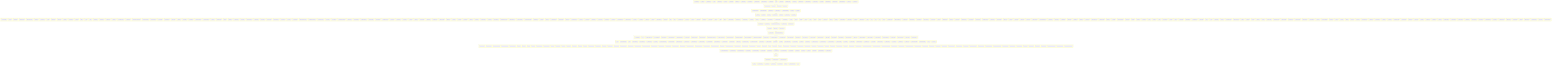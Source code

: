 graph LR
subgraph mapper.py
__mapper_py_collect_files["collect_files"]
__mapper_py_extract_python_functions["extract_python_functions"]
__mapper_py_extract_js_functions["extract_js_functions"]
__mapper_py_find_function_usages["find_function_usages"]
__mapper_py_find_file_dependencies["find_file_dependencies"]
__mapper_py_sanitize_id["sanitize_id"]
__mapper_py_generate_mermaid_subgraphs["generate_mermaid_subgraphs"]
__mapper_py_main["main"]
end
subgraph constants.py
__backend_constants_py_normalize_muscle_group["normalize_muscle_group"]
__backend_constants_py_normalize_muscle_groups["normalize_muscle_groups"]
__backend_constants_py_exercise_matches_focus_area["exercise_matches_focus_area"]
end
subgraph database.py
__backend_database_py_get_db["get_db"]
end
subgraph equipment_service.py
__backend_equipment_service_py__calculate_resistance_combinations["_calculate_resistance_combinations"]
__backend_equipment_service_py_get_available_bench_types["get_available_bench_types"]
__backend_equipment_service_py_get_available_equipment_types["get_available_equipment_types"]
__backend_equipment_service_py_get_available_weights["get_available_weights"]
__backend_equipment_service_py__calculate_plate_combinations["_calculate_plate_combinations"]
__backend_equipment_service_py_can_perform_exercise["can_perform_exercise"]
__backend_equipment_service_py_get_equipment_setup["get_equipment_setup"]
__backend_equipment_service_py__get_resistance_setup["_get_resistance_setup"]
__backend_equipment_service_py__find_resistance_combination["_find_resistance_combination"]
__backend_equipment_service_py__get_dumbbell_setup["_get_dumbbell_setup"]
__backend_equipment_service_py__get_barbell_setup["_get_barbell_setup"]
__backend_equipment_service_py_get_plate_layout["get_plate_layout"]
__backend_equipment_service_py__barbell_layout["_barbell_layout"]
__backend_equipment_service_py__dumbbell_layout["_dumbbell_layout"]
__backend_equipment_service_py__optimize_plate_distribution["_optimize_plate_distribution"]
__backend_equipment_service_py_generate_combinations["generate_combinations"]
end
subgraph main.py
__backend_main_py_safe_timedelta_hours["safe_timedelta_hours"]
__backend_main_py_safe_datetime_subtract["safe_datetime_subtract"]
__backend_main_py_update_exercise_stats_for_user["update_exercise_stats_for_user"]
__backend_main_py_analyze_skip_patterns_realtime["analyze_skip_patterns_realtime"]
__backend_main_py_score_exercise_alternative["score_exercise_alternative"]
__backend_main_py_create_user["create_user"]
__backend_main_py_get_all_users["get_all_users"]
__backend_main_py_get_user["get_user"]
__backend_main_py_update_user["update_user"]
__backend_main_py_update_user_preferences["update_user_preferences"]
__backend_main_py_get_progression_analysis["get_progression_analysis"]
__backend_main_py_delete_user["delete_user"]
__backend_main_py_get_user_favorites["get_user_favorites"]
__backend_main_py_add_favorite["add_favorite"]
__backend_main_py_remove_favorite["remove_favorite"]
__backend_main_py_clear_user_history["clear_user_history"]
__backend_main_py_get_exercises["get_exercises"]
__backend_main_py_get_exercise["get_exercise"]
__backend_main_py_get_available_equipment["get_available_equipment"]
__backend_main_py_can_perform_exercise["can_perform_exercise"]
__backend_main_py_create_program["create_program"]
__backend_main_py_get_program_status["get_program_status"]
__backend_main_py_get_active_program["get_active_program"]
__backend_main_py_generate_program_schedule["generate_program_schedule"]
__backend_main_py_get_program_schedule["get_program_schedule"]
__backend_main_py_update_program_schedule["update_program_schedule"]
__backend_main_py__validate_session_move_schedule["_validate_session_move_schedule"]
__backend_main_py_add_to_program_schedule["add_to_program_schedule"]
__backend_main_py_remove_from_schedule["remove_from_schedule"]
__backend_main_py__get_selection_reason["_get_selection_reason"]
__backend_main_py_get_next_intelligent_session["get_next_intelligent_session"]
__backend_main_py_start_program_builder["start_program_builder"]
__backend_main_py_calculate_session_quality_score["calculate_session_quality_score"]
__backend_main_py_calculate_exercise_swap_impact["calculate_exercise_swap_impact"]
__backend_main_py_calculate_session_duration["calculate_session_duration"]
__backend_main_py_generate_comprehensive_program["generate_comprehensive_program"]
__backend_main_py_update_program["update_program"]
__backend_main_py_calculate_session_score_endpoint["calculate_session_score_endpoint"]
__backend_main_py_reorder_session_exercises["reorder_session_exercises"]
__backend_main_py_get_exercise_alternatives["get_exercise_alternatives"]
__backend_main_py_swap_exercise_in_program["swap_exercise_in_program"]
__backend_main_py_start_workout["start_workout"]
__backend_main_py_get_active_workout["get_active_workout"]
__backend_main_py_add_set["add_set"]
__backend_main_py_get_workout_sets["get_workout_sets"]
__backend_main_py_get_workout["get_workout"]
__backend_main_py_get_set_recommendations["get_set_recommendations"]
__backend_main_py_get_reason_explanation["get_reason_explanation"]
__backend_main_py_record_ml_rest_feedback["record_ml_rest_feedback"]
__backend_main_py_update_workout_fatigue["update_workout_fatigue"]
__backend_main_py_complete_workout["complete_workout"]
__backend_main_py_update_set_rest_duration["update_set_rest_duration"]
__backend_main_py_get_user_stats["get_user_stats"]
__backend_main_py_get_progress_data["get_progress_data"]
__backend_main_py_get_exercise_progression["get_exercise_progression"]
__backend_main_py_calculate_trend["calculate_trend"]
__backend_main_py_get_personal_records["get_personal_records"]
__backend_main_py_get_attendance_calendar["get_attendance_calendar"]
__backend_main_py__enrich_attendance_with_schedule_data["_enrich_attendance_with_schedule_data"]
__backend_main_py_calculate_optimal_session_spacing["calculate_optimal_session_spacing"]
__backend_main_py_populate_program_planning_intelligent["populate_program_planning_intelligent"]
__backend_main_py_adapt_session_exercises["adapt_session_exercises"]
__backend_main_py_extract_primary_muscles["extract_primary_muscles"]
__backend_main_py_populate_user_planning_intelligent["populate_user_planning_intelligent"]
__backend_main_py_calculate_recovery_warnings["calculate_recovery_warnings"]
__backend_main_py_get_volume_burndown["get_volume_burndown"]
__backend_main_py_get_muscle_sunburst["get_muscle_sunburst"]
__backend_main_py_get_recovery_gantt["get_recovery_gantt"]
__backend_main_py_get_muscle_balance["get_muscle_balance"]
__backend_main_py_get_ml_confidence_evolution["get_ml_confidence_evolution"]
__backend_main_py_get_ml_adjustments_flow["get_ml_adjustments_flow"]
__backend_main_py_get_time_distribution["get_time_distribution"]
__backend_main_py_get_workout_intensity_recovery["get_workout_intensity_recovery"]
__backend_main_py_get_ml_insights_overview["get_ml_insights_overview"]
__backend_main_py_get_ml_progression_analysis["get_ml_progression_analysis"]
__backend_main_py_get_ml_recommendations_accuracy["get_ml_recommendations_accuracy"]
__backend_main_py_get_ml_exercise_patterns["get_ml_exercise_patterns"]
__backend_main_py_get_muscles_for_group["get_muscles_for_group"]
__backend_main_py_get_available_weights["get_available_weights"]
__backend_main_py_get_plate_layout["get_plate_layout"]
__backend_main_py_toggle_plate_helper["toggle_plate_helper"]
__backend_main_py_refresh_user_stats["refresh_user_stats"]
__backend_main_py_record_ml_feedback["record_ml_feedback"]
__backend_main_py_update_program_schedule_metadata["update_program_schedule_metadata"]
__backend_main_py_estimate_exercise_duration["estimate_exercise_duration"]
__backend_main_py_normalize_datetime_for_comparison["normalize_datetime_for_comparison"]
end
subgraph ml_engine.py
__backend_ml_engine_py___init__["__init__"]
__backend_ml_engine_py_get_user_available_equipment["get_user_available_equipment"]
__backend_ml_engine_py__mean["_mean"]
__backend_ml_engine_py__linear_regression_slope["_linear_regression_slope"]
__backend_ml_engine_py_calculate_starting_weight["calculate_starting_weight"]
__backend_ml_engine_py__estimate_initial_weight["_estimate_initial_weight"]
__backend_ml_engine_py__get_user_weight["_get_user_weight"]
__backend_ml_engine_py_predict_next_session_performance["predict_next_session_performance"]
__backend_ml_engine_py_adjust_workout_in_progress["adjust_workout_in_progress"]
__backend_ml_engine_py_calculate_optimal_rep_range["calculate_optimal_rep_range"]
__backend_ml_engine_py__get_adjustment_reason["_get_adjustment_reason"]
__backend_ml_engine_py_generate_adaptive_program["generate_adaptive_program"]
__backend_ml_engine_py_generate_adaptive_workout["generate_adaptive_workout"]
__backend_ml_engine_py__estimate_session_duration["_estimate_session_duration"]
__backend_ml_engine_py__generate_fallback_workout["_generate_fallback_workout"]
__backend_ml_engine_py__select_exercises_for_day["_select_exercises_for_day"]
__backend_ml_engine_py_get_sets_reps_for_level["get_sets_reps_for_level"]
__backend_ml_engine_py_analyze_injury_risk["analyze_injury_risk"]
__backend_ml_engine_py_calculate_weight_for_exercise["calculate_weight_for_exercise"]
__backend_ml_engine_py__get_default_weight_for_exercise["_get_default_weight_for_exercise"]
__backend_ml_engine_py___init__["__init__"]
__backend_ml_engine_py_get_muscle_readiness["get_muscle_readiness"]
__backend_ml_engine_py___init__["__init__"]
__backend_ml_engine_py_calculate_optimal_volume["calculate_optimal_volume"]
__backend_ml_engine_py_get_volume_deficit["get_volume_deficit"]
__backend_ml_engine_py___init__["__init__"]
__backend_ml_engine_py_get_user_available_equipment["get_user_available_equipment"]
__backend_ml_engine_py_build_session["build_session"]
__backend_ml_engine_py__check_equipment_availability["_check_equipment_availability"]
__backend_ml_engine_py__select_best_exercises["_select_best_exercises"]
__backend_ml_engine_py__is_suitable_level["_is_suitable_level"]
__backend_ml_engine_py___init__["__init__"]
__backend_ml_engine_py_get_trajectory_status["get_trajectory_status"]
__backend_ml_engine_py__calculate_volume_by_muscle["_calculate_volume_by_muscle"]
__backend_ml_engine_py__calculate_consistency_score["_calculate_consistency_score"]
__backend_ml_engine_py__calculate_volume_adherence["_calculate_volume_adherence"]
__backend_ml_engine_py__analyze_muscle_balance["_analyze_muscle_balance"]
__backend_ml_engine_py__generate_insights["_generate_insights"]
__backend_ml_engine_py_get_exercise_staleness["get_exercise_staleness"]
__backend_ml_engine_py___init__["__init__"]
__backend_ml_engine_py_handle_session_completed["handle_session_completed"]
__backend_ml_engine_py_handle_session_skipped["handle_session_skipped"]
__backend_ml_engine_py_get_smart_reminder["get_smart_reminder"]
__backend_ml_engine_py__update_current_volumes["_update_current_volumes"]
__backend_ml_engine_py__calculate_7day_volume["_calculate_7day_volume"]
__backend_ml_engine_py__detect_overtraining["_detect_overtraining"]
__backend_ml_engine_py__force_deload_period["_force_deload_period"]
__backend_ml_engine_py__recalibrate_targets["_recalibrate_targets"]
__backend_ml_engine_py_analyze_program_performance["analyze_program_performance"]
__backend_ml_engine_py_suggest_program_adjustments["suggest_program_adjustments"]
__backend_ml_engine_py_score_ex["score_ex"]
__backend_ml_engine_py_pick_from_group["pick_from_group"]
end
subgraph ml_recommendations.py
__backend_ml_recommendations_py_safe_timedelta_hours["safe_timedelta_hours"]
__backend_ml_recommendations_py___init__["__init__"]
__backend_ml_recommendations_py__calculate_performance_score["_calculate_performance_score"]
__backend_ml_recommendations_py_get_set_recommendations["get_set_recommendations"]
__backend_ml_recommendations_py__get_historical_context["_get_historical_context"]
__backend_ml_recommendations_py__calculate_performance_state["_calculate_performance_state"]
__backend_ml_recommendations_py__apply_variable_weight_strategy["_apply_variable_weight_strategy"]
__backend_ml_recommendations_py__get_session_context["_get_session_context"]
__backend_ml_recommendations_py__calculate_base_effort_factor["_calculate_base_effort_factor"]
__backend_ml_recommendations_py__calculate_rest_impact_factor["_calculate_rest_impact_factor"]
__backend_ml_recommendations_py__calculate_performance_consistency_factor["_calculate_performance_consistency_factor"]
__backend_ml_recommendations_py__calculate_set_progression_factor["_calculate_set_progression_factor"]
__backend_ml_recommendations_py__calculate_session_fatigue_factor["_calculate_session_fatigue_factor"]
__backend_ml_recommendations_py__calculate_weight_recommendation["_calculate_weight_recommendation"]
__backend_ml_recommendations_py__calculate_reps_recommendation["_calculate_reps_recommendation"]
__backend_ml_recommendations_py__calculate_adaptive_rest_recommendation["_calculate_adaptive_rest_recommendation"]
__backend_ml_recommendations_py__apply_safety_constraints["_apply_safety_constraints"]
__backend_ml_recommendations_py__calculate_adaptive_confidence["_calculate_adaptive_confidence"]
__backend_ml_recommendations_py__generate_adaptive_reasoning["_generate_adaptive_reasoning"]
__backend_ml_recommendations_py__apply_fixed_weight_strategy["_apply_fixed_weight_strategy"]
__backend_ml_recommendations_py__calculate_optimal_rest["_calculate_optimal_rest"]
__backend_ml_recommendations_py__get_or_create_coefficients["_get_or_create_coefficients"]
__backend_ml_recommendations_py__update_user_coefficients["_update_user_coefficients"]
__backend_ml_recommendations_py__detect_progression_patterns["_detect_progression_patterns"]
__backend_ml_recommendations_py__determine_change["_determine_change"]
__backend_ml_recommendations_py__estimate_initial_weight["_estimate_initial_weight"]
__backend_ml_recommendations_py__legacy_estimate_weight["_legacy_estimate_weight"]
__backend_ml_recommendations_py_calculate_exercise_volume["calculate_exercise_volume"]
__backend_ml_recommendations_py__estimate_weight["_estimate_weight"]
__backend_ml_recommendations_py__calculate_fatigue_adjustment["_calculate_fatigue_adjustment"]
__backend_ml_recommendations_py__calculate_effort_adjustment["_calculate_effort_adjustment"]
__backend_ml_recommendations_py__calculate_rest_adjustment["_calculate_rest_adjustment"]
__backend_ml_recommendations_py__find_closest_available_weight["_find_closest_available_weight"]
__backend_ml_recommendations_py__calculate_confidence["_calculate_confidence"]
__backend_ml_recommendations_py__calculate_rest_consistency["_calculate_rest_consistency"]
__backend_ml_recommendations_py__generate_reasoning["_generate_reasoning"]
__backend_ml_recommendations_py__determine_change["_determine_change"]
__backend_ml_recommendations_py_record_set_performance["record_set_performance"]
end
subgraph routes.py
__backend_routes_py_get_adaptive_targets["get_adaptive_targets"]
__backend_routes_py__generate_scoring_recommendations["_generate_scoring_recommendations"]
end
subgraph schemas.py
__backend_schemas_py_validate_duration["validate_duration"]
__backend_schemas_py_validate_frequency["validate_frequency"]
__backend_schemas_py_validate_focus_areas["validate_focus_areas"]
end
subgraph weight_calculator.py
__backend_weight_calculator_py_get_barbell_weights["get_barbell_weights"]
__backend_weight_calculator_py_get_dumbbell_weights["get_dumbbell_weights"]
__backend_weight_calculator_py__calculate_mixed_dumbbell_combinations["_calculate_mixed_dumbbell_combinations"]
__backend_weight_calculator_py_get_kettlebell_weights["get_kettlebell_weights"]
__backend_weight_calculator_py_get_machine_weights["get_machine_weights"]
end
subgraph app.js
__frontend_app_js_storeCurrentScoringData["storeCurrentScoringData"]
__frontend_app_js_transitionTo["transitionTo"]
__frontend_app_js_updateUIForState["updateUIForState"]
__frontend_app_js_validateEquipmentConfig["validateEquipmentConfig"]
__frontend_app_js_showAvailableWeightsPreview["showAvailableWeightsPreview"]
__frontend_app_js_handleUrlAction["handleUrlAction"]
__frontend_app_js_registerServiceWorker["registerServiceWorker"]
__frontend_app_js_showView["showView"]
__frontend_app_js_showMainInterface["showMainInterface"]
__frontend_app_js_showOnboarding["showOnboarding"]
__frontend_app_js_showHomePage["showHomePage"]
__frontend_app_js_loadExistingProfiles["loadExistingProfiles"]
__frontend_app_js_startNewProfile["startNewProfile"]
__frontend_app_js_showStep["showStep"]
__frontend_app_js_nextStep["nextStep"]
__frontend_app_js_prevStep["prevStep"]
__frontend_app_js_updateProgressBar["updateProgressBar"]
__frontend_app_js_validateCurrentStep["validateCurrentStep"]
__frontend_app_js_loadEquipmentStep["loadEquipmentStep"]
__frontend_app_js_toggleEquipment["toggleEquipment"]
__frontend_app_js_loadDetailedEquipmentConfig["loadDetailedEquipmentConfig"]
__frontend_app_js_getBenchCapabilities["getBenchCapabilities"]
__frontend_app_js_estimateExerciseCompatibilityFromBench["estimateExerciseCompatibilityFromBench"]
__frontend_app_js__estimateExerciseCompatibility["_estimateExerciseCompatibility"]
__frontend_app_js_showEquipmentWarnings["showEquipmentWarnings"]
__frontend_app_js_completeOnboarding["completeOnboarding"]
__frontend_app_js_showMainInterface["showMainInterface"]
__frontend_app_js_collectEquipmentConfig["collectEquipmentConfig"]
__frontend_app_js_collectFocusAreas["collectFocusAreas"]
__frontend_app_js_loadDashboard["loadDashboard"]
__frontend_app_js_loadProgramStatus["loadProgramStatus"]
__frontend_app_js_startProgramBuilder["startProgramBuilder"]
__frontend_app_js_enrichWorkoutsWithExercises["enrichWorkoutsWithExercises"]
__frontend_app_js_showWorkoutResumeBanner["showWorkoutResumeBanner"]
__frontend_app_js_resumeWorkout["resumeWorkout"]
__frontend_app_js_abandonActiveWorkout["abandonActiveWorkout"]
__frontend_app_js_skipExercise["skipExercise"]
__frontend_app_js_showSkipModal["showSkipModal"]
__frontend_app_js_restartSkippedExercise["restartSkippedExercise"]
__frontend_app_js_getExerciseName["getExerciseName"]
__frontend_app_js_updateExecuteButtonState["updateExecuteButtonState"]
__frontend_app_js_loadMuscleReadiness["loadMuscleReadiness"]
__frontend_app_js_isWorkoutComplete["isWorkoutComplete"]
__frontend_app_js_loadRecentWorkouts["loadRecentWorkouts"]
__frontend_app_js_generateMuscleDistribution["generateMuscleDistribution"]
__frontend_app_js_toggleMuscleTooltip["toggleMuscleTooltip"]
__frontend_app_js_startFreeWorkout["startFreeWorkout"]
__frontend_app_js_startProgramWorkout["startProgramWorkout"]
__frontend_app_js_showComprehensiveSessionPreview["showComprehensiveSessionPreview"]
__frontend_app_js_confirmStartComprehensiveWorkout["confirmStartComprehensiveWorkout"]
__frontend_app_js_setupComprehensiveWorkout["setupComprehensiveWorkout"]
__frontend_app_js_regenerateSession["regenerateSession"]
__frontend_app_js_getFocusAreaName["getFocusAreaName"]
__frontend_app_js_setupProgramWorkoutWithSelection["setupProgramWorkoutWithSelection"]
__frontend_app_js_showSessionPreview["showSessionPreview"]
__frontend_app_js_showProgramStartModal["showProgramStartModal"]
__frontend_app_js_buildEnhancedModalContent["buildEnhancedModalContent"]
__frontend_app_js_buildExerciseItemHTML["buildExerciseItemHTML"]
__frontend_app_js_storeCurrentScoringData["storeCurrentScoringData"]
__frontend_app_js_showProgramPreview["showProgramPreview"]
__frontend_app_js_confirmStartProgramWorkout["confirmStartProgramWorkout"]
__frontend_app_js_setupFreeWorkout["setupFreeWorkout"]
__frontend_app_js_setupProgramWorkout["setupProgramWorkout"]
__frontend_app_js_selectExerciseById["selectExerciseById"]
__frontend_app_js_selectExercise["selectExercise"]
__frontend_app_js_renderMLToggle["renderMLToggle"]
__frontend_app_js_renderMLConfidence["renderMLConfidence"]
__frontend_app_js_toggleMLAdjustment["toggleMLAdjustment"]
__frontend_app_js_renderMLExplanation["renderMLExplanation"]
__frontend_app_js_displayRecommendations["displayRecommendations"]
__frontend_app_js_addToMLHistory["addToMLHistory"]
__frontend_app_js_renderMLHistory["renderMLHistory"]
__frontend_app_js_formatTimeAgo["formatTimeAgo"]
__frontend_app_js_getConfidenceIcon["getConfidenceIcon"]
__frontend_app_js_toggleMLHistory["toggleMLHistory"]
__frontend_app_js_recordMLDecision["recordMLDecision"]
__frontend_app_js_updateMLHistoryDisplay["updateMLHistoryDisplay"]
__frontend_app_js_updateSeriesDots["updateSeriesDots"]
__frontend_app_js_updateHeaderProgress["updateHeaderProgress"]
__frontend_app_js_updateProgramExerciseProgress["updateProgramExerciseProgress"]
__frontend_app_js_updateSetNavigationButtons["updateSetNavigationButtons"]
__frontend_app_js_updateSetRecommendations["updateSetRecommendations"]
__frontend_app_js_displayRecommendationChanges["displayRecommendationChanges"]
__frontend_app_js_updateAIDetailsPanel["updateAIDetailsPanel"]
__frontend_app_js_toggleAIDetails["toggleAIDetails"]
__frontend_app_js_syncMLToggles["syncMLToggles"]
__frontend_app_js_renderConfidenceIndicators["renderConfidenceIndicators"]
__frontend_app_js_renderSingleConfidence["renderSingleConfidence"]
__frontend_app_js_getExerciseType["getExerciseType"]
__frontend_app_js_configureUIForExerciseType["configureUIForExerciseType"]
__frontend_app_js_configureIsometric["configureIsometric"]
__frontend_app_js_setupIsometricTimer["setupIsometricTimer"]
__frontend_app_js_handleIsometricAction["handleIsometricAction"]
__frontend_app_js_cleanupIsometricTimer["cleanupIsometricTimer"]
__frontend_app_js_configureBodyweight["configureBodyweight"]
__frontend_app_js_configureWeighted["configureWeighted"]
__frontend_app_js_calculateMaxDumbbellWeight["calculateMaxDumbbellWeight"]
__frontend_app_js_updateRestRecommendation["updateRestRecommendation"]
__frontend_app_js_updateConfidence["updateConfidence"]
__frontend_app_js_applyDefaultValues["applyDefaultValues"]
__frontend_app_js_updateSetsHistory["updateSetsHistory"]
__frontend_app_js_finishExercise["finishExercise"]
__frontend_app_js_loadNextProgramExercise["loadNextProgramExercise"]
__frontend_app_js_updateRestTimer["updateRestTimer"]
__frontend_app_js_skipRest["skipRest"]
__frontend_app_js_endRest["endRest"]
__frontend_app_js_showExerciseCompletion["showExerciseCompletion"]
__frontend_app_js_startWorkoutTimer["startWorkoutTimer"]
__frontend_app_js_startSetTimer["startSetTimer"]
__frontend_app_js_toggleWorkoutAudio["toggleWorkoutAudio"]
__frontend_app_js_setAudioVolume["setAudioVolume"]
__frontend_app_js_testWorkoutSounds["testWorkoutSounds"]
__frontend_app_js_endWorkout["endWorkout"]
__frontend_app_js_loadStats["loadStats"]
__frontend_app_js_loadStats["loadStats"]
__frontend_app_js_loadProfile["loadProfile"]
__frontend_app_js_updateProgramCardStatus["updateProgramCardStatus"]
__frontend_app_js_toggleWeightPreference["toggleWeightPreference"]
__frontend_app_js_toggleSoundNotifications["toggleSoundNotifications"]
__frontend_app_js_togglePlateHelper["togglePlateHelper"]
__frontend_app_js_editEquipment["editEquipment"]
__frontend_app_js_toggleModalEquipment["toggleModalEquipment"]
__frontend_app_js_estimateTrainingCapacity["estimateTrainingCapacity"]
__frontend_app_js_showConfigurationSummary["showConfigurationSummary"]
__frontend_app_js_saveEquipmentChanges["saveEquipmentChanges"]
__frontend_app_js_clearHistory["clearHistory"]
__frontend_app_js_deleteProfile["deleteProfile"]
__frontend_app_js_showModal["showModal"]
__frontend_app_js_closeModal["closeModal"]
__frontend_app_js_showToast["showToast"]
__frontend_app_js_formatTime["formatTime"]
__frontend_app_js_formatDate["formatDate"]
__frontend_app_js_setupEventListeners["setupEventListeners"]
__frontend_app_js_filterExercises["filterExercises"]
__frontend_app_js_toggleFavorite["toggleFavorite"]
__frontend_app_js_updateFavoritesTabCount["updateFavoritesTabCount"]
__frontend_app_js_updateFavoriteDisplay["updateFavoriteDisplay"]
__frontend_app_js_playRestSound["playRestSound"]
__frontend_app_js_showExerciseSelection["showExerciseSelection"]
__frontend_app_js_apiRequest["apiRequest"]
__frontend_app_js_apiGet["apiGet"]
__frontend_app_js_apiPost["apiPost"]
__frontend_app_js_apiPut["apiPut"]
__frontend_app_js_apiDelete["apiDelete"]
__frontend_app_js_loadProgramExercisesList["loadProgramExercisesList"]
__frontend_app_js_handleExerciseCardSimpleClick["handleExerciseCardSimpleClick"]
__frontend_app_js_handleExerciseAction["handleExerciseAction"]
__frontend_app_js_handleExerciseCardClick["handleExerciseCardClick"]
__frontend_app_js_selectProgramExercise["selectProgramExercise"]
__frontend_app_js_saveCurrentExerciseState["saveCurrentExerciseState"]
__frontend_app_js_cleanupCurrentState["cleanupCurrentState"]
__frontend_app_js_restartExercise["restartExercise"]
__frontend_app_js_loadAvailableExercises["loadAvailableExercises"]
__frontend_app_js_searchExercises["searchExercises"]
__frontend_app_js_filterByMuscleGroup["filterByMuscleGroup"]
__frontend_app_js_showNoFavoritesMessage["showNoFavoritesMessage"]
__frontend_app_js_enableHorizontalScroll["enableHorizontalScroll"]
__frontend_app_js_selectExerciseFromCard["selectExerciseFromCard"]
__frontend_app_js_calculateAdaptiveRestTime["calculateAdaptiveRestTime"]
__frontend_app_js_calculateSessionStats["calculateSessionStats"]
__frontend_app_js_showSessionSummary["showSessionSummary"]
__frontend_app_js_sendNotification["sendNotification"]
__frontend_app_js_vibratePattern["vibratePattern"]
__frontend_app_js_saveWorkoutState["saveWorkoutState"]
__frontend_app_js_loadWorkoutState["loadWorkoutState"]
__frontend_app_js_clearWorkoutState["clearWorkoutState"]
__frontend_app_js_updateExerciseProgress["updateExerciseProgress"]
__frontend_app_js_getCurrentProgramExercisesCount["getCurrentProgramExercisesCount"]
__frontend_app_js_validateWorkoutState["validateWorkoutState"]
__frontend_app_js_handleWorkoutError["handleWorkoutError"]
__frontend_app_js_getSuggestedWeight["getSuggestedWeight"]
__frontend_app_js_findClosestWeight["findClosestWeight"]
__frontend_app_js_updatePlateHelper["updatePlateHelper"]
__frontend_app_js_showPlateHelper["showPlateHelper"]
__frontend_app_js_createSimpleLayout["createSimpleLayout"]
__frontend_app_js_createDumbbellVisualization["createDumbbellVisualization"]
__frontend_app_js_createBarbellVisualization["createBarbellVisualization"]
__frontend_app_js_hidePlateHelper["hidePlateHelper"]
__frontend_app_js_startRestPeriod["startRestPeriod"]
__frontend_app_js_requestNotificationPermission["requestNotificationPermission"]
__frontend_app_js_setSessionFatigue["setSessionFatigue"]
__frontend_app_js_adjustWeight["adjustWeight"]
__frontend_app_js_adjustWeightUp["adjustWeightUp"]
__frontend_app_js_adjustWeightDown["adjustWeightDown"]
__frontend_app_js_adjustReps["adjustReps"]
__frontend_app_js_adjustDuration["adjustDuration"]
__frontend_app_js_executeSet["executeSet"]
__frontend_app_js_getSetTimerSeconds["getSetTimerSeconds"]
__frontend_app_js_selectFatigue["selectFatigue"]
__frontend_app_js_selectEffort["selectEffort"]
__frontend_app_js_checkAutoValidation["checkAutoValidation"]
__frontend_app_js_saveFeedbackAndRest["saveFeedbackAndRest"]
__frontend_app_js_resetFeedbackSelection["resetFeedbackSelection"]
__frontend_app_js_showAutoValidation["showAutoValidation"]
__frontend_app_js_setFatigue["setFatigue"]
__frontend_app_js_setEffort["setEffort"]
__frontend_app_js_validateSessionState["validateSessionState"]
__frontend_app_js_completeRest["completeRest"]
__frontend_app_js_updateLastSetRestDuration["updateLastSetRestDuration"]
__frontend_app_js_showSetCompletionOptions["showSetCompletionOptions"]
__frontend_app_js_addExtraSet["addExtraSet"]
__frontend_app_js_handleExtraSet["handleExtraSet"]
__frontend_app_js_previousSet["previousSet"]
__frontend_app_js_changeExercise["changeExercise"]
__frontend_app_js_initiateSwap["initiateSwap"]
__frontend_app_js_executeSwapTransition["executeSwapTransition"]
__frontend_app_js_updateLocalStateAfterSwap["updateLocalStateAfterSwap"]
__frontend_app_js_showSwapReasonModal["showSwapReasonModal"]
__frontend_app_js_proceedToAlternatives["proceedToAlternatives"]
__frontend_app_js_showAlternativesFromAPI["showAlternativesFromAPI"]
__frontend_app_js_showAlternativesModal["showAlternativesModal"]
__frontend_app_js_selectAlternativeManual["selectAlternativeManual"]
__frontend_app_js_selectAlternative["selectAlternative"]
__frontend_app_js_keepCurrentWithAdaptation["keepCurrentWithAdaptation"]
__frontend_app_js_getReasonLabel["getReasonLabel"]
__frontend_app_js_executeSwap["executeSwap"]
__frontend_app_js_adjustRestTime["adjustRestTime"]
__frontend_app_js_addRestTime["addRestTime"]
__frontend_app_js_pauseWorkout["pauseWorkout"]
__frontend_app_js_abandonWorkout["abandonWorkout"]
__frontend_app_js_showProgramExerciseList["showProgramExerciseList"]
__frontend_app_js_canSwapExercise["canSwapExercise"]
__frontend_app_js_getCurrentExerciseData["getCurrentExerciseData"]
__frontend_app_js_initSwipeGestures["initSwipeGestures"]
__frontend_app_js_addSwipeSupport["addSwipeSupport"]
__frontend_app_js_addSwipeToExerciseCards["addSwipeToExerciseCards"]
__frontend_app_js_initializeExerciseReorder["initializeExerciseReorder"]
__frontend_app_js_handleTouchStart["handleTouchStart"]
__frontend_app_js_handleTouchMove["handleTouchMove"]
__frontend_app_js_handleTouchEnd["handleTouchEnd"]
__frontend_app_js_handleMouseDown["handleMouseDown"]
__frontend_app_js_handleMouseMove["handleMouseMove"]
__frontend_app_js_handleMouseUp["handleMouseUp"]
__frontend_app_js_startDragVisualFeedback["startDragVisualFeedback"]
__frontend_app_js_reorderExercisesInDOM["reorderExercisesInDOM"]
__frontend_app_js_updateExerciseNumbers["updateExerciseNumbers"]
__frontend_app_js_finalizeDragOperation["finalizeDragOperation"]
__frontend_app_js_getCurrentExerciseOrder["getCurrentExerciseOrder"]
__frontend_app_js_updateScoreDisplay["updateScoreDisplay"]
__frontend_app_js_showScoreChangeFeedback["showScoreChangeFeedback"]
__frontend_app_js_applyOptimalOrder["applyOptimalOrder"]
__frontend_app_js_cleanupDragDropListeners["cleanupDragDropListeners"]
__frontend_app_js_showProgramBuilder["showProgramBuilder"]
__frontend_app_js_addScoreAnimations["addScoreAnimations"]
__frontend_app_js_showPlanning["showPlanning"]
__frontend_app_js_showProgramInterface["showProgramInterface"]
__frontend_app_js_showProgramChoiceModal["showProgramChoiceModal"]
__frontend_app_js_showNextSession["showNextSession"]
__frontend_app_js_showPlanningFromProgram["showPlanningFromProgram"]
end
subgraph muscle-colors.js
__frontend_muscle_colors_js_getMuscleColor["getMuscleColor"]
__frontend_muscle_colors_js_getMuscleGroup["getMuscleGroup"]
__frontend_muscle_colors_js_getChartColors["getChartColors"]
__frontend_muscle_colors_js_getMuscleBackground["getMuscleBackground"]
__frontend_muscle_colors_js_getMuscleClass["getMuscleClass"]
__frontend_muscle_colors_js_getVolumeChartConfig["getVolumeChartConfig"]
__frontend_muscle_colors_js_applyMuscleStyle["applyMuscleStyle"]
end
subgraph planning.js
__frontend_planning_js_checkUserHasActiveProgram["checkUserHasActiveProgram"]
__frontend_planning_js_showUpcomingSessionsModal["showUpcomingSessionsModal"]
__frontend_planning_js_getUpcomingSessions["getUpcomingSessions"]
__frontend_planning_js_renderUpcomingSession["renderUpcomingSession"]
__frontend_planning_js_showNoProgramSessionsModal["showNoProgramSessionsModal"]
__frontend_planning_js_getScoreColor["getScoreColor"]
__frontend_planning_js_getMuscleColor["getMuscleColor"]
end
subgraph session_quality_engine.js
__frontend_session_quality_engine_js_renderScoreBreakdown["renderScoreBreakdown"]
__frontend_session_quality_engine_js_getScoreColor["getScoreColor"]
__frontend_session_quality_engine_js_getScoreGradient["getScoreGradient"]
__frontend_session_quality_engine_js_getUserContext["getUserContext"]
end
subgraph stats-charts.js
__frontend_stats_charts_js_getSafeMuscleColor["getSafeMuscleColor"]
__frontend_stats_charts_js_initStatsCharts["initStatsCharts"]
__frontend_stats_charts_js_initStatsEventListeners["initStatsEventListeners"]
__frontend_stats_charts_js_switchTab["switchTab"]
__frontend_stats_charts_js_loadActiveTabCharts["loadActiveTabCharts"]
__frontend_stats_charts_js_loadTabCharts["loadTabCharts"]
__frontend_stats_charts_js_checkUserHasData["checkUserHasData"]
__frontend_stats_charts_js_loadExercisesList["loadExercisesList"]
__frontend_stats_charts_js_loadProgressionChart["loadProgressionChart"]
__frontend_stats_charts_js_loadRecordsWaterfall["loadRecordsWaterfall"]
__frontend_stats_charts_js_loadAttendanceCalendar["loadAttendanceCalendar"]
__frontend_stats_charts_js_loadVolumeBurndownChart["loadVolumeBurndownChart"]
__frontend_stats_charts_js_loadMuscleSunburst["loadMuscleSunburst"]
__frontend_stats_charts_js_clicked["clicked"]
__frontend_stats_charts_js_loadRecoveryGantt["loadRecoveryGantt"]
__frontend_stats_charts_js_loadMuscleBalanceChart["loadMuscleBalanceChart"]
__frontend_stats_charts_js_loadMLDashboard["loadMLDashboard"]
__frontend_stats_charts_js_loadMLAccuracyChart["loadMLAccuracyChart"]
__frontend_stats_charts_js_loadMLProgressionAnalysis["loadMLProgressionAnalysis"]
__frontend_stats_charts_js_loadMLExercisePatterns["loadMLExercisePatterns"]
__frontend_stats_charts_js_loadMLAnalytics["loadMLAnalytics"]
__frontend_stats_charts_js_loadMLConfidenceChart["loadMLConfidenceChart"]
__frontend_stats_charts_js_loadMLSankeyDiagram["loadMLSankeyDiagram"]
__frontend_stats_charts_js_loadIntensityRecoveryChart["loadIntensityRecoveryChart"]
__frontend_stats_charts_js_getColorFromAge["getColorFromAge"]
__frontend_stats_charts_js_getSessionCategory["getSessionCategory"]
end